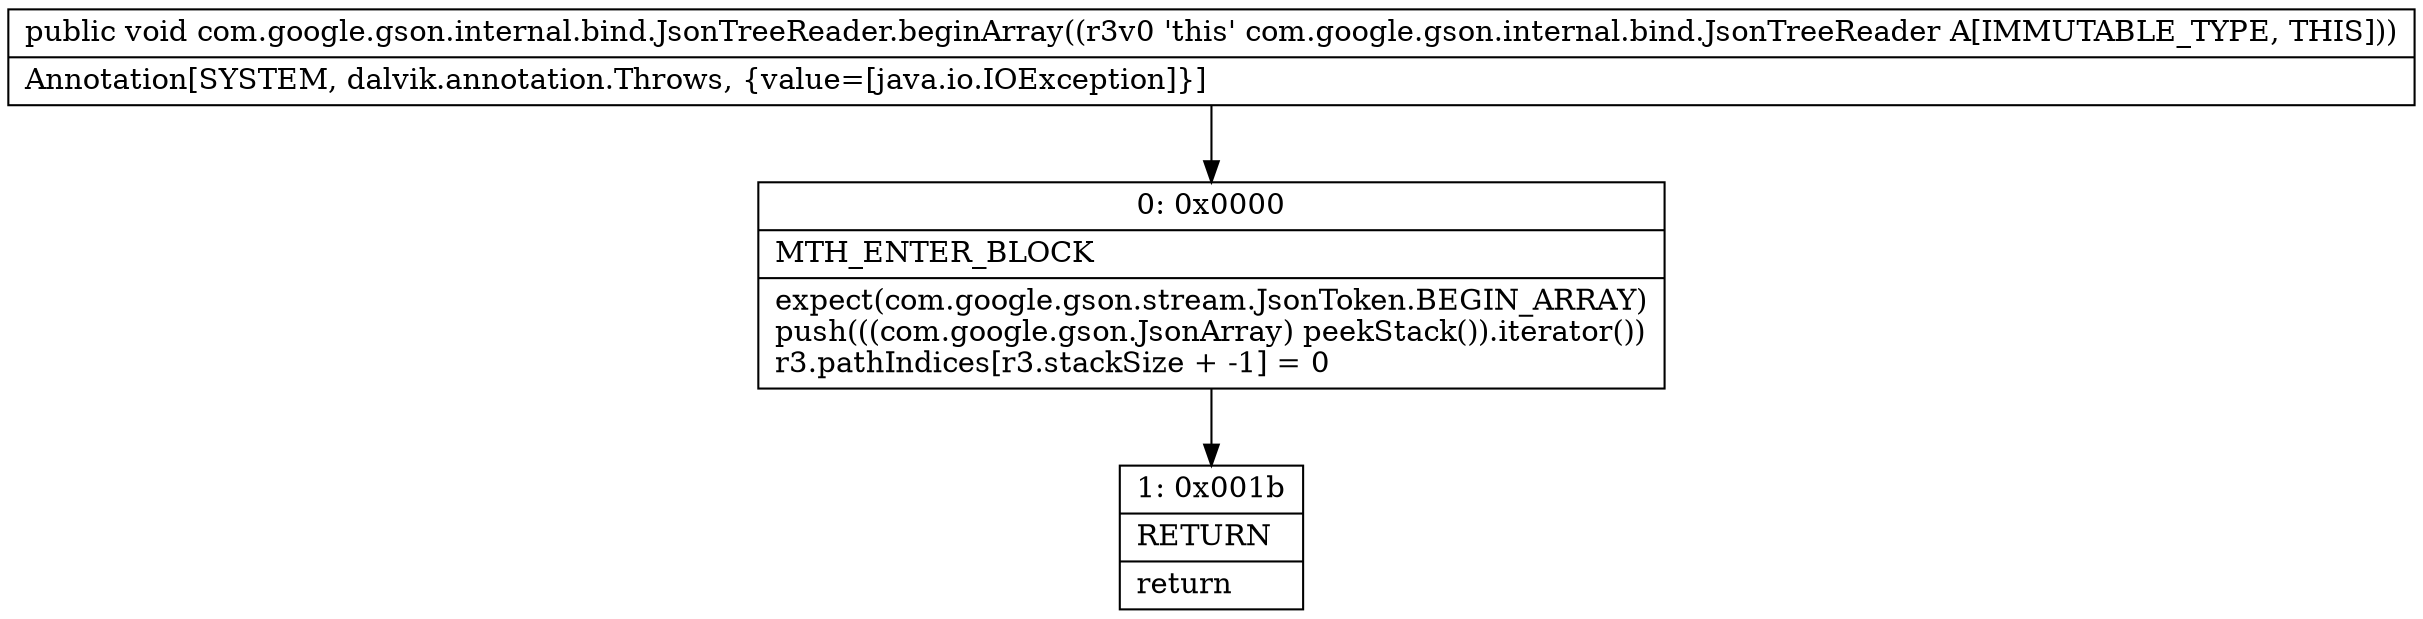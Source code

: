 digraph "CFG forcom.google.gson.internal.bind.JsonTreeReader.beginArray()V" {
Node_0 [shape=record,label="{0\:\ 0x0000|MTH_ENTER_BLOCK\l|expect(com.google.gson.stream.JsonToken.BEGIN_ARRAY)\lpush(((com.google.gson.JsonArray) peekStack()).iterator())\lr3.pathIndices[r3.stackSize + \-1] = 0\l}"];
Node_1 [shape=record,label="{1\:\ 0x001b|RETURN\l|return\l}"];
MethodNode[shape=record,label="{public void com.google.gson.internal.bind.JsonTreeReader.beginArray((r3v0 'this' com.google.gson.internal.bind.JsonTreeReader A[IMMUTABLE_TYPE, THIS]))  | Annotation[SYSTEM, dalvik.annotation.Throws, \{value=[java.io.IOException]\}]\l}"];
MethodNode -> Node_0;
Node_0 -> Node_1;
}

